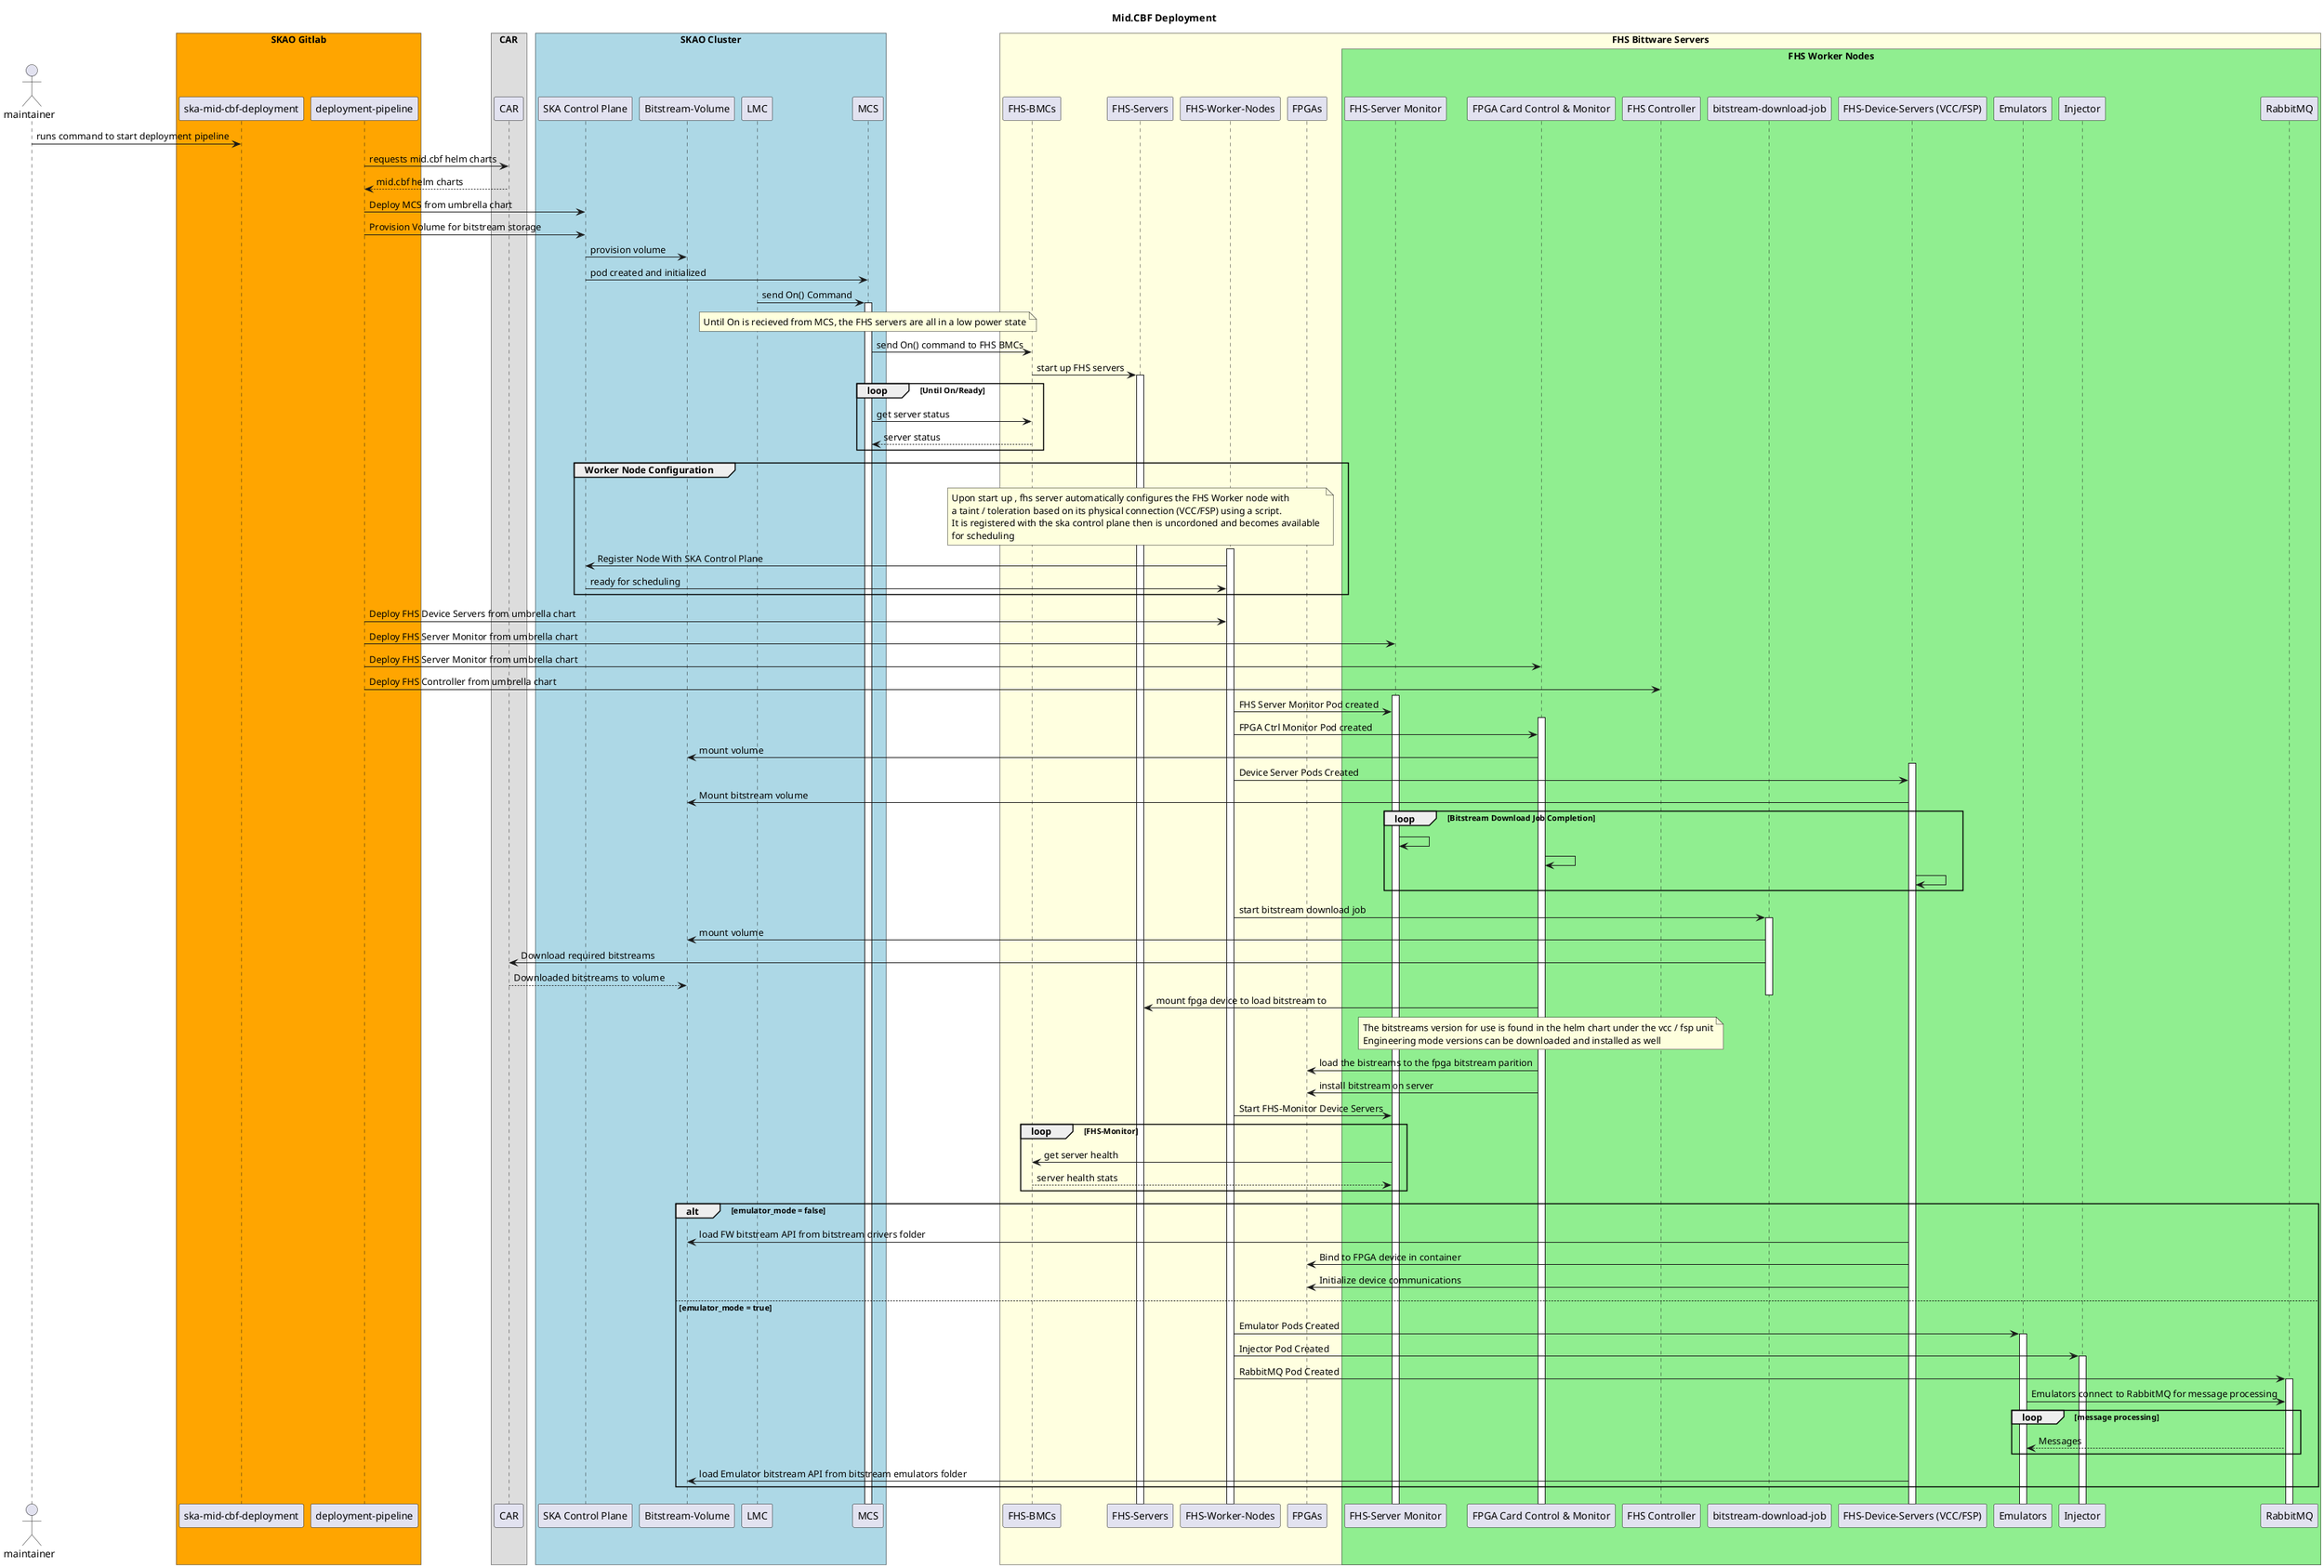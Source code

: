 @startuml deployment
!pragma teoz true

title Mid.CBF Deployment

!$gitlabBackground = "#orange"
!$skaoClusterBackground = "#lightblue"
!$fhsBittwareServersBackground = "#lightyellow"
!$fhsWorkerNodesBackground = "#lightgreen"

actor maintainer as maintainer

box "SKAO Gitlab" $gitlabBackground
participant "ska-mid-cbf-deployment" as skaMidCbfDeployment
participant "deployment-pipeline" as deploymentPipeline
end box

box "CAR"
participant "CAR" as car
end box

box "SKAO Cluster" $skaoClusterBackground
participant "SKA Control Plane" as skaCluster
participant "Bitstream-Volume" as bitstreamVolume
participant "LMC" as lmc
participant "MCS" as mcs
end box

box "FHS Bittware Servers" $fhsBittwareServersBackground
participant "FHS-BMCs" as fhsBmcs
participant "FHS-Servers" as fhsServers
participant "FHS-Worker-Nodes" as fhsWorkerNodes
participant "FPGAs" as fpgas
box "FHS Worker Nodes" $fhsWorkerNodesBackground
participant "FHS-Server Monitor" as fhsServerMonitor
participant "FPGA Card Control & Monitor" as fpgaCardCtrlMonitor
participant "FHS Controller" as fhsController
participant "bitstream-download-job" as bitstreamDownloadJob
participant "FHS-Device-Servers (VCC/FSP)" as fhsDeviceServers
participant "Emulators" as emulators
participant "Injector" as injector
participant "RabbitMQ" as rabbitMq

end box
end box



maintainer->skaMidCbfDeployment: runs command to start deployment pipeline
deploymentPipeline->car:requests mid.cbf helm charts
car-->deploymentPipeline: mid.cbf helm charts
deploymentPipeline->skaCluster: Deploy MCS from umbrella chart
deploymentPipeline->skaCluster: Provision Volume for bitstream storage
skaCluster->bitstreamVolume: provision volume
skaCluster->mcs: pod created and initialized
lmc->mcs: send On() Command
activate mcs
note over mcs
Until On is recieved from MCS, the FHS servers are all in a low power state
end note
mcs->fhsBmcs: send On() command to FHS BMCs
fhsBmcs->fhsServers: start up FHS servers
activate fhsServers
loop Until On/Ready
mcs->fhsBmcs: get server status
fhsBmcs-->mcs: server status
end
group Worker Node Configuration
note over fhsServers
Upon start up , fhs server automatically configures the FHS Worker node with
a taint / toleration based on its physical connection (VCC/FSP) using a script.
It is registered with the ska control plane then is uncordoned and becomes available 
for scheduling
end note
activate fhsWorkerNodes
fhsWorkerNodes->skaCluster: Register Node With SKA Control Plane
skaCluster->fhsWorkerNodes: ready for scheduling
end
deploymentPipeline->fhsWorkerNodes: Deploy FHS Device Servers from umbrella chart
deploymentPipeline->fhsServerMonitor: Deploy FHS Server Monitor from umbrella chart
deploymentPipeline->fpgaCardCtrlMonitor: Deploy FHS Server Monitor from umbrella chart
deploymentPipeline->fhsController: Deploy FHS Controller from umbrella chart


activate fhsServerMonitor
fhsWorkerNodes->fhsServerMonitor: FHS Server Monitor Pod created

activate fpgaCardCtrlMonitor
fhsWorkerNodes->fpgaCardCtrlMonitor: FPGA Ctrl Monitor Pod created
fpgaCardCtrlMonitor->bitstreamVolume: mount volume


activate fhsDeviceServers
fhsWorkerNodes->fhsDeviceServers: Device Server Pods Created
fhsDeviceServers->bitstreamVolume: Mount bitstream volume

loop Bitstream Download Job Completion
fhsServerMonitor->fhsServerMonitor
fpgaCardCtrlMonitor->fpgaCardCtrlMonitor
fhsDeviceServers->fhsDeviceServers
end

fhsWorkerNodes->bitstreamDownloadJob: start bitstream download job
activate bitstreamDownloadJob
bitstreamDownloadJob->bitstreamVolume: mount volume
bitstreamDownloadJob->car: Download required bitstreams
car-->bitstreamVolume: Downloaded bitstreams to volume
deactivate bitstreamDownloadJob

fpgaCardCtrlMonitor->fhsServers: mount fpga device to load bitstream to
note over fpgaCardCtrlMonitor
The bitstreams version for use is found in the helm chart under the vcc / fsp unit
Engineering mode versions can be downloaded and installed as well
end note
fpgaCardCtrlMonitor->fpgas: load the bistreams to the fpga bitstream parition
fpgaCardCtrlMonitor->fpgas: install bitstream on server

fhsWorkerNodes->fhsServerMonitor: Start FHS-Monitor Device Servers
loop FHS-Monitor
fhsServerMonitor->fhsBmcs: get server health
fhsBmcs-->fhsServerMonitor: server health stats
end

alt emulator_mode = false
fhsDeviceServers->bitstreamVolume: load FW bitstream API from bitstream drivers folder
fhsDeviceServers->fpgas: Bind to FPGA device in container
fhsDeviceServers->fpgas: Initialize device communications
else emulator_mode = true
fhsWorkerNodes->emulators: Emulator Pods Created
activate emulators
fhsWorkerNodes->injector: Injector Pod Created
activate injector
fhsWorkerNodes->rabbitMq: RabbitMQ Pod Created
activate rabbitMq
emulators->rabbitMq: Emulators connect to RabbitMQ for message processing
loop message processing
rabbitMq-->emulators: Messages
end
fhsDeviceServers->bitstreamVolume: load Emulator bitstream API from bitstream emulators folder
end

@enduml